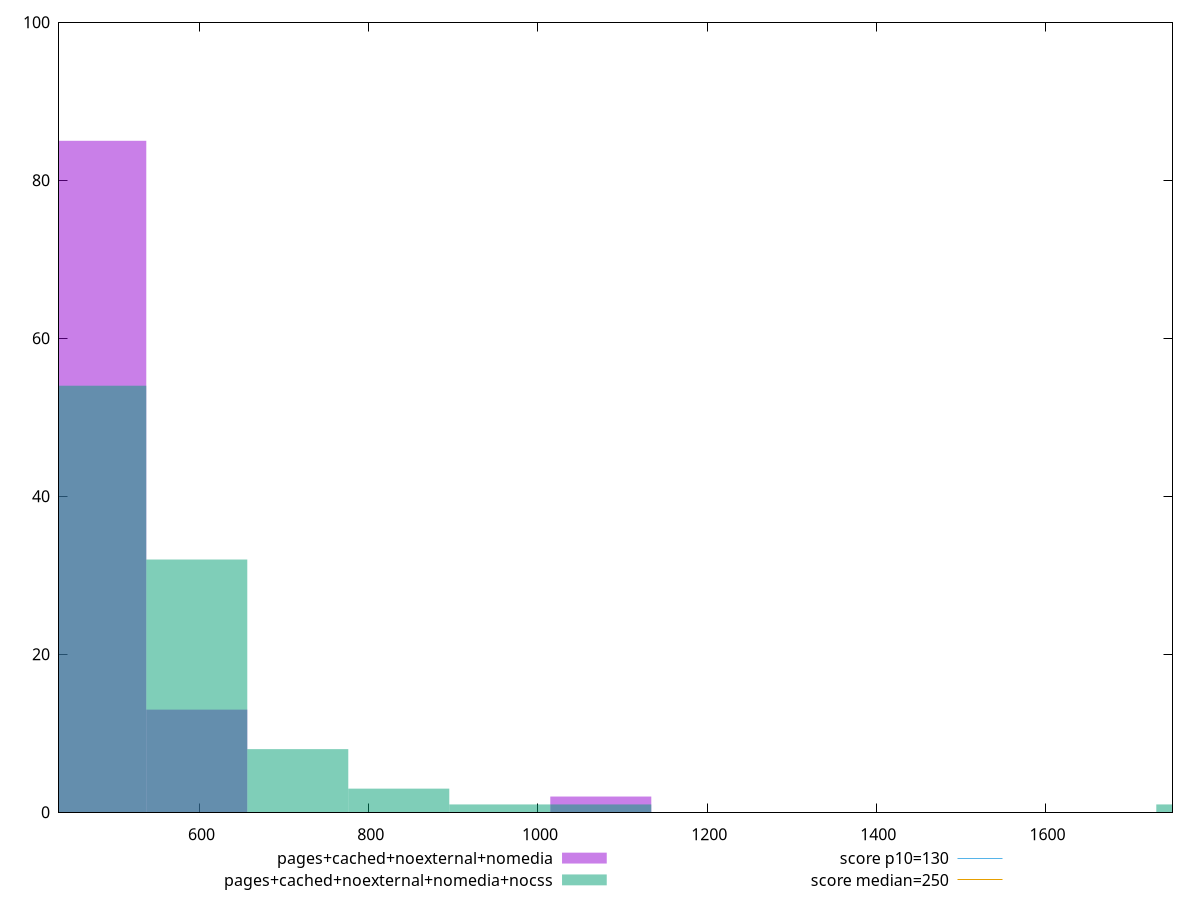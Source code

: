 reset

$pagesCachedNoexternalNomedia <<EOF
477.47572423568545 85
596.8446552946068 13
1074.3203795302923 2
EOF

$pagesCachedNoexternalNomediaNocss <<EOF
477.47572423568545 54
596.8446552946068 32
835.5825174124495 3
716.2135863535282 8
1790.5339658838204 1
1074.3203795302923 1
954.9514484713709 1
EOF

set key outside below
set boxwidth 119.36893105892136
set xrange [434.00000000000364:1749.9999999999998]
set yrange [0:100]
set trange [0:100]
set style fill transparent solid 0.5 noborder

set parametric
set terminal svg size 640, 500 enhanced background rgb 'white'
set output "reprap/max-potential-fid/comparison/histogram/3_vs_4.svg"

plot $pagesCachedNoexternalNomedia title "pages+cached+noexternal+nomedia" with boxes, \
     $pagesCachedNoexternalNomediaNocss title "pages+cached+noexternal+nomedia+nocss" with boxes, \
     130,t title "score p10=130", \
     250,t title "score median=250"

reset
